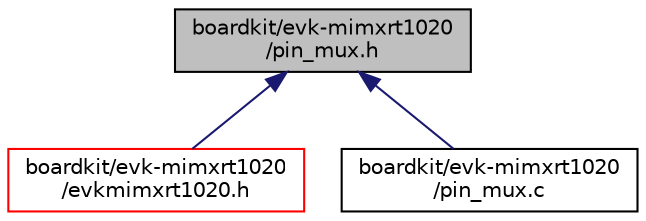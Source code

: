 digraph "boardkit/evk-mimxrt1020/pin_mux.h"
{
  edge [fontname="Helvetica",fontsize="10",labelfontname="Helvetica",labelfontsize="10"];
  node [fontname="Helvetica",fontsize="10",shape=record];
  Node1 [label="boardkit/evk-mimxrt1020\l/pin_mux.h",height=0.2,width=0.4,color="black", fillcolor="grey75", style="filled", fontcolor="black"];
  Node1 -> Node2 [dir="back",color="midnightblue",fontsize="10",style="solid",fontname="Helvetica"];
  Node2 [label="boardkit/evk-mimxrt1020\l/evkmimxrt1020.h",height=0.2,width=0.4,color="red", fillcolor="white", style="filled",URL="$evkmimxrt1020_8h.html",tooltip="The evkmimxrt1020.h file defines GPIO pin mappings for evkmimxrt1020 board. "];
  Node1 -> Node5 [dir="back",color="midnightblue",fontsize="10",style="solid",fontname="Helvetica"];
  Node5 [label="boardkit/evk-mimxrt1020\l/pin_mux.c",height=0.2,width=0.4,color="black", fillcolor="white", style="filled",URL="$evk-mimxrt1020_2pin__mux_8c.html"];
}
